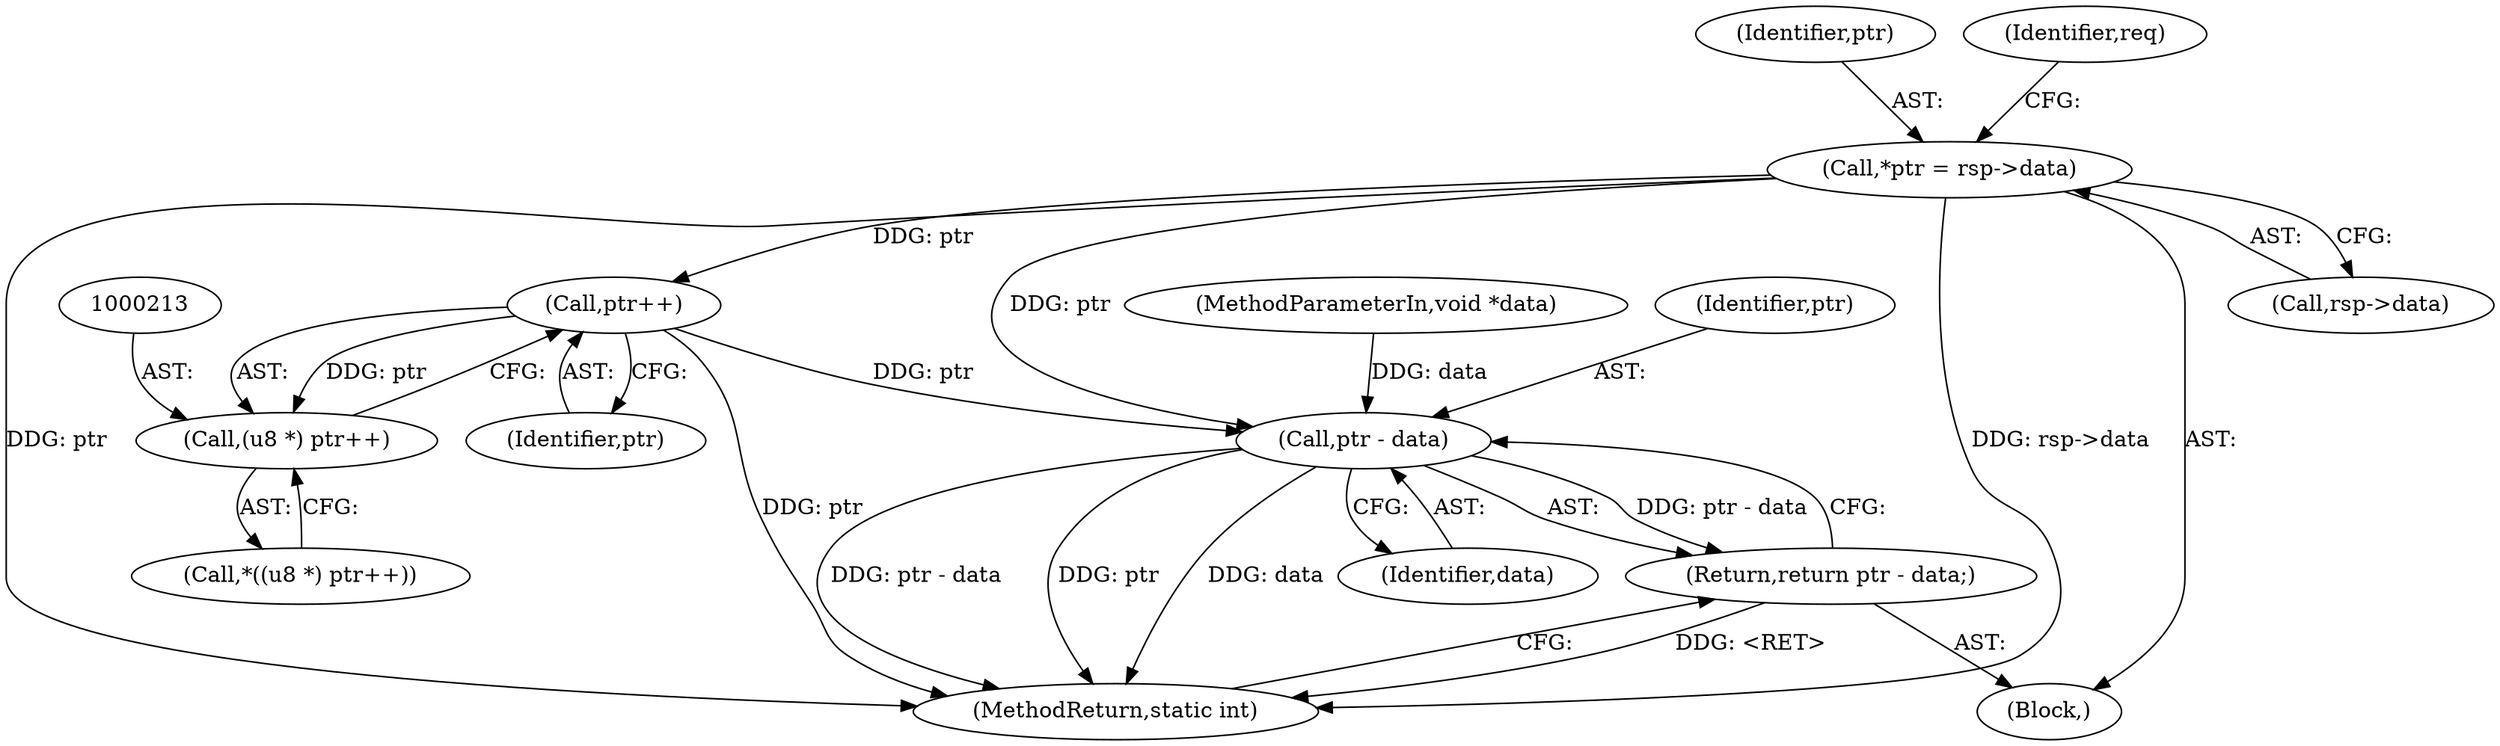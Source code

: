 digraph "0_linux_f2fcfcd670257236ebf2088bbdf26f6a8ef459fe_3@pointer" {
"1000115" [label="(Call,*ptr = rsp->data)"];
"1000214" [label="(Call,ptr++)"];
"1000212" [label="(Call,(u8 *) ptr++)"];
"1000473" [label="(Call,ptr - data)"];
"1000472" [label="(Return,return ptr - data;)"];
"1000472" [label="(Return,return ptr - data;)"];
"1000214" [label="(Call,ptr++)"];
"1000116" [label="(Identifier,ptr)"];
"1000115" [label="(Call,*ptr = rsp->data)"];
"1000211" [label="(Call,*((u8 *) ptr++))"];
"1000475" [label="(Identifier,data)"];
"1000212" [label="(Call,(u8 *) ptr++)"];
"1000122" [label="(Identifier,req)"];
"1000103" [label="(MethodParameterIn,void *data)"];
"1000117" [label="(Call,rsp->data)"];
"1000476" [label="(MethodReturn,static int)"];
"1000473" [label="(Call,ptr - data)"];
"1000474" [label="(Identifier,ptr)"];
"1000104" [label="(Block,)"];
"1000215" [label="(Identifier,ptr)"];
"1000115" -> "1000104"  [label="AST: "];
"1000115" -> "1000117"  [label="CFG: "];
"1000116" -> "1000115"  [label="AST: "];
"1000117" -> "1000115"  [label="AST: "];
"1000122" -> "1000115"  [label="CFG: "];
"1000115" -> "1000476"  [label="DDG: rsp->data"];
"1000115" -> "1000476"  [label="DDG: ptr"];
"1000115" -> "1000214"  [label="DDG: ptr"];
"1000115" -> "1000473"  [label="DDG: ptr"];
"1000214" -> "1000212"  [label="AST: "];
"1000214" -> "1000215"  [label="CFG: "];
"1000215" -> "1000214"  [label="AST: "];
"1000212" -> "1000214"  [label="CFG: "];
"1000214" -> "1000476"  [label="DDG: ptr"];
"1000214" -> "1000212"  [label="DDG: ptr"];
"1000214" -> "1000473"  [label="DDG: ptr"];
"1000212" -> "1000211"  [label="AST: "];
"1000213" -> "1000212"  [label="AST: "];
"1000211" -> "1000212"  [label="CFG: "];
"1000473" -> "1000472"  [label="AST: "];
"1000473" -> "1000475"  [label="CFG: "];
"1000474" -> "1000473"  [label="AST: "];
"1000475" -> "1000473"  [label="AST: "];
"1000472" -> "1000473"  [label="CFG: "];
"1000473" -> "1000476"  [label="DDG: ptr - data"];
"1000473" -> "1000476"  [label="DDG: ptr"];
"1000473" -> "1000476"  [label="DDG: data"];
"1000473" -> "1000472"  [label="DDG: ptr - data"];
"1000103" -> "1000473"  [label="DDG: data"];
"1000472" -> "1000104"  [label="AST: "];
"1000476" -> "1000472"  [label="CFG: "];
"1000472" -> "1000476"  [label="DDG: <RET>"];
}
